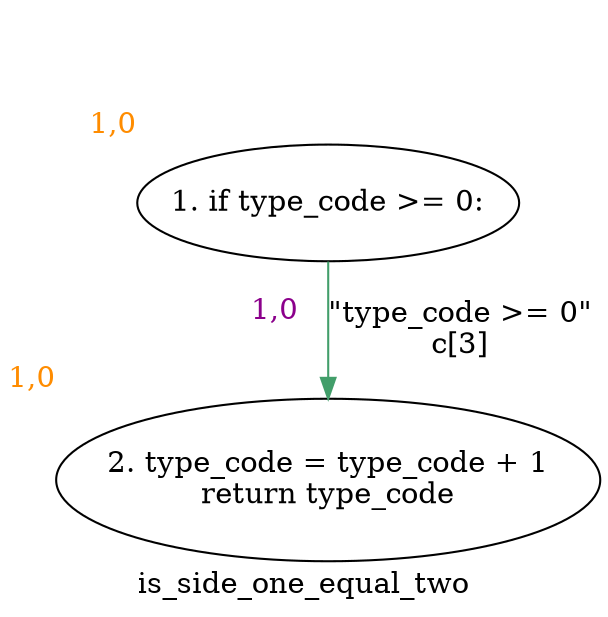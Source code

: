 digraph clusteris_side_one_equal_two {
	graph [bb="0,0,261.55,241",
		label=is_side_one_equal_two,
		lheight=0.22,
		lp="130.78,11.875",
		lwidth=1.83,
		xlabel=<<br></br><br></br><br></br><font color='darkorange'>-1,-1</font>>
	];
	node [label="\N",
		xlabel=<<br></br><br></br><br></br><font color='darkorange'>-1,-1</font>>
	];
	1	[height=0.77585,
		label="1. if type_code >= 0:",
		pos="139.4,197.31",
		width=2.3619,
		xlabel=<<br></br><br></br><br></br><font color='darkorange'>1,0</font>>,
		xlp="45.748,233.12"];
	2	[height=1.0852,
		label="2. type_code = type_code + 1
return type_code",
		pos="139.4,62.817",
		width=3.3931,
		xlabel=<<br></br><br></br><br></br><font color='darkorange'>1,0</font>>,
		xlp="8.625,109.76"];
	1 -> 2	[color="#429E6A",
		label="\"type_code >= 0\"\nc[3]",
		label_bgcolor=white,
		lp="190.4,135.63",
		pos="e,139.4,102.22 139.4,169.18 139.4,153.19 139.4,132.47 139.4,113.64",
		xlabel=<<font color='darkmagenta'><br/>  1,0   <br/></font>>,
		xlp="121.4,143.6"];
}
